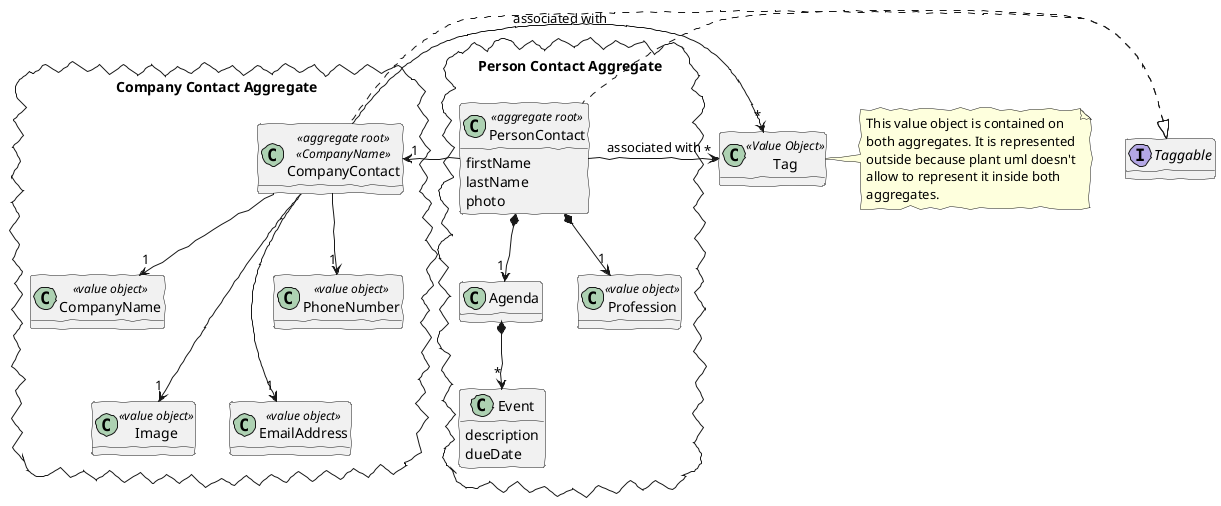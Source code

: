 @startuml domain_model.png

'http://plantuml.com/skinparam.html'
skinparam handwritten true
skinparam defaultFontName FG Virgil
skinparam shadowing false

hide methods

class Tag << Value Object >>
interface Taggable

package "Person Contact Aggregate" <<Cloud>> {
    class PersonContact <<aggregate root>> {
        firstName
        lastName
        photo
    }
    class Agenda {
    }
    class Event {
        description
        dueDate
    }
    class Profession <<value object>>
}

package "Company Contact Aggregate" <<Cloud>> {
    class CompanyName <<value object>>
    class CompanyContact <<aggregate root>> <<CompanyName>>
    class Image  <<value object>>
    class EmailAddress  <<value object>>
    class PhoneNumber  <<value object>>
}

CompanyContact "1" <-   PersonContact
CompanyContact     -->  "1" CompanyName
CompanyContact     ---> "1" Image
CompanyContact     ---> "1" EmailAddress
CompanyContact     -->  "1" PhoneNumber

PersonContact *--> "1" Profession
PersonContact *--> "1" Agenda
Agenda *-->        "*" Event

Tag "*" <- PersonContact : associated with
Tag "*" <- CompanyContact : associated with
Taggable <|. PersonContact
Taggable <|. CompanyContact

note as N1
  This value object is contained on
  both aggregates. It is represented
  outside because plant uml doesn't
  allow to represent it inside both
  aggregates.
end note

Tag . N1

@enduml